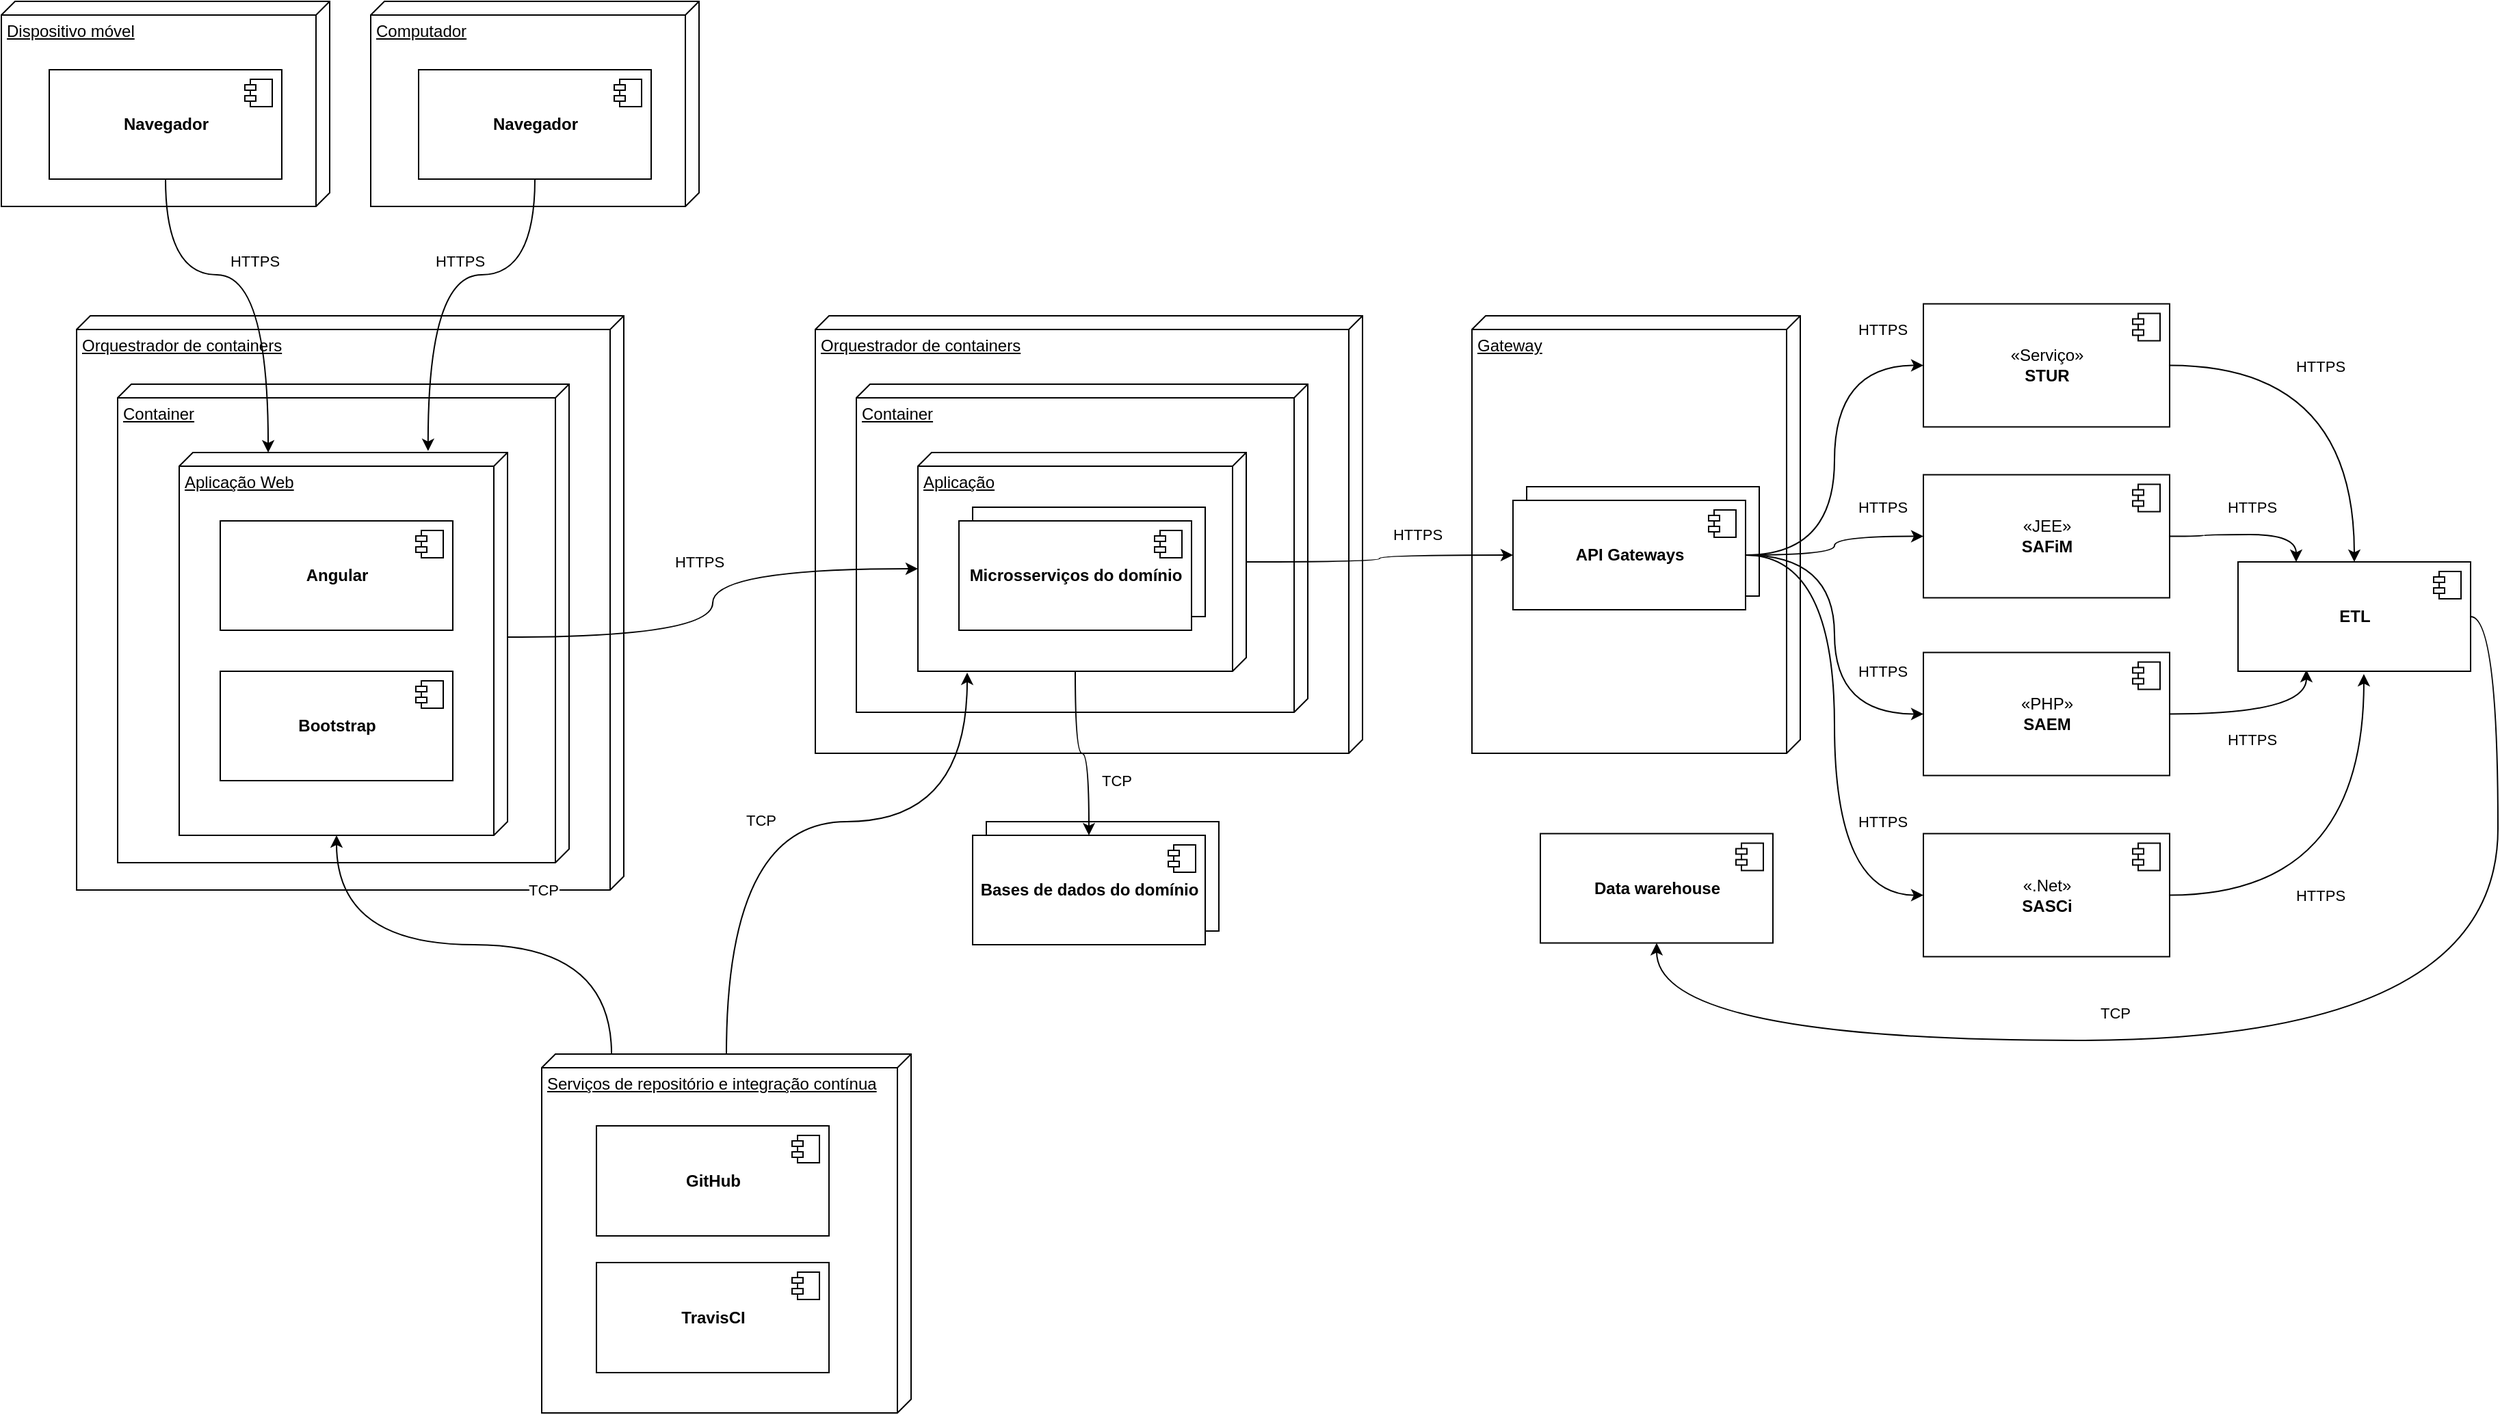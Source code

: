 <mxfile version="13.7.3" type="github">
  <diagram id="mJ1ErPQNQp4oXvshqy3S" name="Page-1">
    <mxGraphModel dx="2272" dy="-299" grid="1" gridSize="10" guides="1" tooltips="1" connect="1" arrows="1" fold="1" page="1" pageScale="1" pageWidth="850" pageHeight="1100" math="0" shadow="0">
      <root>
        <mxCell id="0" />
        <mxCell id="1" parent="0" />
        <mxCell id="CDEqd4qP3L8wnWl6k5IC-154" value="Serviços de repositório e integração contínua" style="verticalAlign=top;align=left;spacingTop=8;spacingLeft=2;spacingRight=12;shape=cube;size=10;direction=south;fontStyle=4;html=1;" vertex="1" parent="1">
          <mxGeometry x="290" y="2920" width="270" height="262.5" as="geometry" />
        </mxCell>
        <mxCell id="CDEqd4qP3L8wnWl6k5IC-107" value="Orquestrador de containers" style="verticalAlign=top;align=left;spacingTop=8;spacingLeft=2;spacingRight=12;shape=cube;size=10;direction=south;fontStyle=4;html=1;" vertex="1" parent="1">
          <mxGeometry x="-50" y="2380" width="400" height="420" as="geometry" />
        </mxCell>
        <mxCell id="CDEqd4qP3L8wnWl6k5IC-121" value="Container" style="verticalAlign=top;align=left;spacingTop=8;spacingLeft=2;spacingRight=12;shape=cube;size=10;direction=south;fontStyle=4;html=1;" vertex="1" parent="1">
          <mxGeometry x="-20" y="2430" width="330" height="350" as="geometry" />
        </mxCell>
        <mxCell id="CDEqd4qP3L8wnWl6k5IC-103" value="Dispositivo móvel" style="verticalAlign=top;align=left;spacingTop=8;spacingLeft=2;spacingRight=12;shape=cube;size=10;direction=south;fontStyle=4;html=1;" vertex="1" parent="1">
          <mxGeometry x="-105" y="2150" width="240" height="150" as="geometry" />
        </mxCell>
        <mxCell id="CDEqd4qP3L8wnWl6k5IC-157" style="edgeStyle=orthogonalEdgeStyle;rounded=0;orthogonalLoop=1;jettySize=auto;html=1;entryX=0;entryY=0.729;entryDx=0;entryDy=0;entryPerimeter=0;curved=1;" edge="1" parent="1" source="CDEqd4qP3L8wnWl6k5IC-101" target="CDEqd4qP3L8wnWl6k5IC-115">
          <mxGeometry relative="1" as="geometry">
            <Array as="points">
              <mxPoint x="15" y="2350" />
              <mxPoint x="90" y="2350" />
            </Array>
          </mxGeometry>
        </mxCell>
        <mxCell id="CDEqd4qP3L8wnWl6k5IC-159" value="HTTPS" style="edgeLabel;html=1;align=center;verticalAlign=middle;resizable=0;points=[];" vertex="1" connectable="0" parent="CDEqd4qP3L8wnWl6k5IC-157">
          <mxGeometry x="-0.105" y="-8" relative="1" as="geometry">
            <mxPoint x="12" y="-18" as="offset" />
          </mxGeometry>
        </mxCell>
        <mxCell id="CDEqd4qP3L8wnWl6k5IC-101" value="&lt;b&gt;Navegador&lt;/b&gt;" style="html=1;dropTarget=0;" vertex="1" parent="1">
          <mxGeometry x="-70" y="2200" width="170" height="80" as="geometry" />
        </mxCell>
        <mxCell id="CDEqd4qP3L8wnWl6k5IC-102" value="" style="shape=component;jettyWidth=8;jettyHeight=4;" vertex="1" parent="CDEqd4qP3L8wnWl6k5IC-101">
          <mxGeometry x="1" width="20" height="20" relative="1" as="geometry">
            <mxPoint x="-27" y="7" as="offset" />
          </mxGeometry>
        </mxCell>
        <mxCell id="CDEqd4qP3L8wnWl6k5IC-104" value="Computador" style="verticalAlign=top;align=left;spacingTop=8;spacingLeft=2;spacingRight=12;shape=cube;size=10;direction=south;fontStyle=4;html=1;" vertex="1" parent="1">
          <mxGeometry x="165" y="2150" width="240" height="150" as="geometry" />
        </mxCell>
        <mxCell id="CDEqd4qP3L8wnWl6k5IC-158" style="edgeStyle=orthogonalEdgeStyle;curved=1;rounded=0;orthogonalLoop=1;jettySize=auto;html=1;entryX=-0.004;entryY=0.242;entryDx=0;entryDy=0;entryPerimeter=0;" edge="1" parent="1" source="CDEqd4qP3L8wnWl6k5IC-105" target="CDEqd4qP3L8wnWl6k5IC-115">
          <mxGeometry relative="1" as="geometry">
            <Array as="points">
              <mxPoint x="285" y="2350" />
              <mxPoint x="207" y="2350" />
            </Array>
          </mxGeometry>
        </mxCell>
        <mxCell id="CDEqd4qP3L8wnWl6k5IC-105" value="&lt;b&gt;Navegador&lt;/b&gt;" style="html=1;dropTarget=0;" vertex="1" parent="1">
          <mxGeometry x="200" y="2200" width="170" height="80" as="geometry" />
        </mxCell>
        <mxCell id="CDEqd4qP3L8wnWl6k5IC-106" value="" style="shape=component;jettyWidth=8;jettyHeight=4;" vertex="1" parent="CDEqd4qP3L8wnWl6k5IC-105">
          <mxGeometry x="1" width="20" height="20" relative="1" as="geometry">
            <mxPoint x="-27" y="7" as="offset" />
          </mxGeometry>
        </mxCell>
        <mxCell id="CDEqd4qP3L8wnWl6k5IC-115" value="Aplicação Web" style="verticalAlign=top;align=left;spacingTop=8;spacingLeft=2;spacingRight=12;shape=cube;size=10;direction=south;fontStyle=4;html=1;" vertex="1" parent="1">
          <mxGeometry x="25" y="2480" width="240" height="280" as="geometry" />
        </mxCell>
        <mxCell id="CDEqd4qP3L8wnWl6k5IC-116" value="&lt;b&gt;Angular&lt;/b&gt;" style="html=1;dropTarget=0;" vertex="1" parent="1">
          <mxGeometry x="55" y="2530" width="170" height="80" as="geometry" />
        </mxCell>
        <mxCell id="CDEqd4qP3L8wnWl6k5IC-117" value="" style="shape=component;jettyWidth=8;jettyHeight=4;" vertex="1" parent="CDEqd4qP3L8wnWl6k5IC-116">
          <mxGeometry x="1" width="20" height="20" relative="1" as="geometry">
            <mxPoint x="-27" y="7" as="offset" />
          </mxGeometry>
        </mxCell>
        <mxCell id="CDEqd4qP3L8wnWl6k5IC-119" value="&lt;b&gt;Bootstrap&lt;/b&gt;" style="html=1;dropTarget=0;" vertex="1" parent="1">
          <mxGeometry x="55" y="2640" width="170" height="80" as="geometry" />
        </mxCell>
        <mxCell id="CDEqd4qP3L8wnWl6k5IC-120" value="" style="shape=component;jettyWidth=8;jettyHeight=4;" vertex="1" parent="CDEqd4qP3L8wnWl6k5IC-119">
          <mxGeometry x="1" width="20" height="20" relative="1" as="geometry">
            <mxPoint x="-27" y="7" as="offset" />
          </mxGeometry>
        </mxCell>
        <mxCell id="CDEqd4qP3L8wnWl6k5IC-123" value="Orquestrador de containers" style="verticalAlign=top;align=left;spacingTop=8;spacingLeft=2;spacingRight=12;shape=cube;size=10;direction=south;fontStyle=4;html=1;" vertex="1" parent="1">
          <mxGeometry x="490" y="2380" width="400" height="320" as="geometry" />
        </mxCell>
        <mxCell id="CDEqd4qP3L8wnWl6k5IC-124" value="Container" style="verticalAlign=top;align=left;spacingTop=8;spacingLeft=2;spacingRight=12;shape=cube;size=10;direction=south;fontStyle=4;html=1;" vertex="1" parent="1">
          <mxGeometry x="520" y="2430" width="330" height="240" as="geometry" />
        </mxCell>
        <mxCell id="CDEqd4qP3L8wnWl6k5IC-125" value="Aplicação" style="verticalAlign=top;align=left;spacingTop=8;spacingLeft=2;spacingRight=12;shape=cube;size=10;direction=south;fontStyle=4;html=1;" vertex="1" parent="1">
          <mxGeometry x="565" y="2480" width="240" height="160" as="geometry" />
        </mxCell>
        <mxCell id="CDEqd4qP3L8wnWl6k5IC-130" value="Gateway" style="verticalAlign=top;align=left;spacingTop=8;spacingLeft=2;spacingRight=12;shape=cube;size=10;direction=south;fontStyle=4;html=1;" vertex="1" parent="1">
          <mxGeometry x="970" y="2380" width="240" height="320" as="geometry" />
        </mxCell>
        <mxCell id="CDEqd4qP3L8wnWl6k5IC-133" value="" style="html=1;dropTarget=0;" vertex="1" parent="1">
          <mxGeometry x="605" y="2520" width="170" height="80" as="geometry" />
        </mxCell>
        <mxCell id="CDEqd4qP3L8wnWl6k5IC-126" value="&lt;b&gt;Microsserviços do domínio&lt;/b&gt;" style="html=1;dropTarget=0;" vertex="1" parent="1">
          <mxGeometry x="595" y="2530" width="170" height="80" as="geometry" />
        </mxCell>
        <mxCell id="CDEqd4qP3L8wnWl6k5IC-127" value="" style="shape=component;jettyWidth=8;jettyHeight=4;" vertex="1" parent="CDEqd4qP3L8wnWl6k5IC-126">
          <mxGeometry x="1" width="20" height="20" relative="1" as="geometry">
            <mxPoint x="-27" y="7" as="offset" />
          </mxGeometry>
        </mxCell>
        <mxCell id="CDEqd4qP3L8wnWl6k5IC-135" value="" style="html=1;dropTarget=0;" vertex="1" parent="1">
          <mxGeometry x="615" y="2750" width="170" height="80" as="geometry" />
        </mxCell>
        <mxCell id="CDEqd4qP3L8wnWl6k5IC-128" value="&lt;b&gt;Bases de dados do domínio&lt;/b&gt;" style="html=1;dropTarget=0;" vertex="1" parent="1">
          <mxGeometry x="605" y="2760" width="170" height="80" as="geometry" />
        </mxCell>
        <mxCell id="CDEqd4qP3L8wnWl6k5IC-129" value="" style="shape=component;jettyWidth=8;jettyHeight=4;" vertex="1" parent="CDEqd4qP3L8wnWl6k5IC-128">
          <mxGeometry x="1" width="20" height="20" relative="1" as="geometry">
            <mxPoint x="-27" y="7" as="offset" />
          </mxGeometry>
        </mxCell>
        <mxCell id="CDEqd4qP3L8wnWl6k5IC-137" value="" style="html=1;dropTarget=0;" vertex="1" parent="1">
          <mxGeometry x="1010" y="2505" width="170" height="80" as="geometry" />
        </mxCell>
        <mxCell id="CDEqd4qP3L8wnWl6k5IC-165" style="edgeStyle=orthogonalEdgeStyle;curved=1;rounded=0;orthogonalLoop=1;jettySize=auto;html=1;entryX=0;entryY=0.5;entryDx=0;entryDy=0;" edge="1" parent="1" source="CDEqd4qP3L8wnWl6k5IC-131" target="CDEqd4qP3L8wnWl6k5IC-145">
          <mxGeometry relative="1" as="geometry" />
        </mxCell>
        <mxCell id="CDEqd4qP3L8wnWl6k5IC-166" style="edgeStyle=orthogonalEdgeStyle;curved=1;rounded=0;orthogonalLoop=1;jettySize=auto;html=1;" edge="1" parent="1" source="CDEqd4qP3L8wnWl6k5IC-131" target="CDEqd4qP3L8wnWl6k5IC-139">
          <mxGeometry relative="1" as="geometry" />
        </mxCell>
        <mxCell id="CDEqd4qP3L8wnWl6k5IC-167" style="edgeStyle=orthogonalEdgeStyle;curved=1;rounded=0;orthogonalLoop=1;jettySize=auto;html=1;entryX=0;entryY=0.5;entryDx=0;entryDy=0;" edge="1" parent="1" source="CDEqd4qP3L8wnWl6k5IC-131" target="CDEqd4qP3L8wnWl6k5IC-141">
          <mxGeometry relative="1" as="geometry" />
        </mxCell>
        <mxCell id="CDEqd4qP3L8wnWl6k5IC-168" style="edgeStyle=orthogonalEdgeStyle;curved=1;rounded=0;orthogonalLoop=1;jettySize=auto;html=1;entryX=0;entryY=0.5;entryDx=0;entryDy=0;" edge="1" parent="1" source="CDEqd4qP3L8wnWl6k5IC-131" target="CDEqd4qP3L8wnWl6k5IC-143">
          <mxGeometry relative="1" as="geometry" />
        </mxCell>
        <mxCell id="CDEqd4qP3L8wnWl6k5IC-169" value="HTTPS" style="edgeLabel;html=1;align=center;verticalAlign=middle;resizable=0;points=[];" vertex="1" connectable="0" parent="CDEqd4qP3L8wnWl6k5IC-168">
          <mxGeometry x="0.383" y="11" relative="1" as="geometry">
            <mxPoint x="24" y="-2" as="offset" />
          </mxGeometry>
        </mxCell>
        <mxCell id="CDEqd4qP3L8wnWl6k5IC-131" value="&lt;b&gt;API Gateways&lt;/b&gt;" style="html=1;dropTarget=0;" vertex="1" parent="1">
          <mxGeometry x="1000" y="2515" width="170" height="80" as="geometry" />
        </mxCell>
        <mxCell id="CDEqd4qP3L8wnWl6k5IC-132" value="" style="shape=component;jettyWidth=8;jettyHeight=4;" vertex="1" parent="CDEqd4qP3L8wnWl6k5IC-131">
          <mxGeometry x="1" width="20" height="20" relative="1" as="geometry">
            <mxPoint x="-27" y="7" as="offset" />
          </mxGeometry>
        </mxCell>
        <mxCell id="CDEqd4qP3L8wnWl6k5IC-182" style="edgeStyle=orthogonalEdgeStyle;curved=1;rounded=0;orthogonalLoop=1;jettySize=auto;html=1;entryX=0.25;entryY=0;entryDx=0;entryDy=0;" edge="1" parent="1" source="CDEqd4qP3L8wnWl6k5IC-139" target="CDEqd4qP3L8wnWl6k5IC-177">
          <mxGeometry relative="1" as="geometry" />
        </mxCell>
        <mxCell id="CDEqd4qP3L8wnWl6k5IC-139" value="«JEE»&lt;br&gt;&lt;b&gt;SAFiM&lt;/b&gt;" style="html=1;dropTarget=0;" vertex="1" parent="1">
          <mxGeometry x="1300" y="2496.25" width="180" height="90" as="geometry" />
        </mxCell>
        <mxCell id="CDEqd4qP3L8wnWl6k5IC-140" value="" style="shape=component;jettyWidth=8;jettyHeight=4;" vertex="1" parent="CDEqd4qP3L8wnWl6k5IC-139">
          <mxGeometry x="1" width="20" height="20" relative="1" as="geometry">
            <mxPoint x="-27" y="7" as="offset" />
          </mxGeometry>
        </mxCell>
        <mxCell id="CDEqd4qP3L8wnWl6k5IC-181" style="edgeStyle=orthogonalEdgeStyle;curved=1;rounded=0;orthogonalLoop=1;jettySize=auto;html=1;entryX=0.294;entryY=0.988;entryDx=0;entryDy=0;entryPerimeter=0;" edge="1" parent="1" source="CDEqd4qP3L8wnWl6k5IC-141" target="CDEqd4qP3L8wnWl6k5IC-177">
          <mxGeometry relative="1" as="geometry" />
        </mxCell>
        <mxCell id="CDEqd4qP3L8wnWl6k5IC-141" value="«PHP»&lt;br&gt;&lt;b&gt;SAEM&lt;/b&gt;" style="html=1;dropTarget=0;" vertex="1" parent="1">
          <mxGeometry x="1300" y="2626.25" width="180" height="90" as="geometry" />
        </mxCell>
        <mxCell id="CDEqd4qP3L8wnWl6k5IC-142" value="" style="shape=component;jettyWidth=8;jettyHeight=4;" vertex="1" parent="CDEqd4qP3L8wnWl6k5IC-141">
          <mxGeometry x="1" width="20" height="20" relative="1" as="geometry">
            <mxPoint x="-27" y="7" as="offset" />
          </mxGeometry>
        </mxCell>
        <mxCell id="CDEqd4qP3L8wnWl6k5IC-180" style="edgeStyle=orthogonalEdgeStyle;curved=1;rounded=0;orthogonalLoop=1;jettySize=auto;html=1;entryX=0.541;entryY=1.025;entryDx=0;entryDy=0;entryPerimeter=0;" edge="1" parent="1" source="CDEqd4qP3L8wnWl6k5IC-143" target="CDEqd4qP3L8wnWl6k5IC-177">
          <mxGeometry relative="1" as="geometry" />
        </mxCell>
        <mxCell id="CDEqd4qP3L8wnWl6k5IC-143" value="«.Net»&lt;br&gt;&lt;b&gt;SASCi&lt;/b&gt;" style="html=1;dropTarget=0;" vertex="1" parent="1">
          <mxGeometry x="1300" y="2758.75" width="180" height="90" as="geometry" />
        </mxCell>
        <mxCell id="CDEqd4qP3L8wnWl6k5IC-144" value="" style="shape=component;jettyWidth=8;jettyHeight=4;" vertex="1" parent="CDEqd4qP3L8wnWl6k5IC-143">
          <mxGeometry x="1" width="20" height="20" relative="1" as="geometry">
            <mxPoint x="-27" y="7" as="offset" />
          </mxGeometry>
        </mxCell>
        <mxCell id="CDEqd4qP3L8wnWl6k5IC-179" style="edgeStyle=orthogonalEdgeStyle;curved=1;rounded=0;orthogonalLoop=1;jettySize=auto;html=1;" edge="1" parent="1" source="CDEqd4qP3L8wnWl6k5IC-145" target="CDEqd4qP3L8wnWl6k5IC-177">
          <mxGeometry relative="1" as="geometry" />
        </mxCell>
        <mxCell id="CDEqd4qP3L8wnWl6k5IC-183" value="HTTPS" style="edgeLabel;html=1;align=center;verticalAlign=middle;resizable=0;points=[];" vertex="1" connectable="0" parent="CDEqd4qP3L8wnWl6k5IC-179">
          <mxGeometry x="-0.397" y="-26" relative="1" as="geometry">
            <mxPoint x="26" y="-26.05" as="offset" />
          </mxGeometry>
        </mxCell>
        <mxCell id="CDEqd4qP3L8wnWl6k5IC-145" value="«Serviço»&lt;br&gt;&lt;b&gt;STUR&lt;/b&gt;" style="html=1;dropTarget=0;" vertex="1" parent="1">
          <mxGeometry x="1300" y="2371.25" width="180" height="90" as="geometry" />
        </mxCell>
        <mxCell id="CDEqd4qP3L8wnWl6k5IC-146" value="" style="shape=component;jettyWidth=8;jettyHeight=4;" vertex="1" parent="CDEqd4qP3L8wnWl6k5IC-145">
          <mxGeometry x="1" width="20" height="20" relative="1" as="geometry">
            <mxPoint x="-27" y="7" as="offset" />
          </mxGeometry>
        </mxCell>
        <mxCell id="CDEqd4qP3L8wnWl6k5IC-147" value="&lt;b&gt;Data warehouse&lt;/b&gt;" style="html=1;dropTarget=0;" vertex="1" parent="1">
          <mxGeometry x="1020" y="2758.75" width="170" height="80" as="geometry" />
        </mxCell>
        <mxCell id="CDEqd4qP3L8wnWl6k5IC-148" value="" style="shape=component;jettyWidth=8;jettyHeight=4;" vertex="1" parent="CDEqd4qP3L8wnWl6k5IC-147">
          <mxGeometry x="1" width="20" height="20" relative="1" as="geometry">
            <mxPoint x="-27" y="7" as="offset" />
          </mxGeometry>
        </mxCell>
        <mxCell id="CDEqd4qP3L8wnWl6k5IC-150" value="&lt;b&gt;GitHub&lt;/b&gt;" style="html=1;dropTarget=0;" vertex="1" parent="1">
          <mxGeometry x="330" y="2972.5" width="170" height="80.5" as="geometry" />
        </mxCell>
        <mxCell id="CDEqd4qP3L8wnWl6k5IC-151" value="" style="shape=component;jettyWidth=8;jettyHeight=4;" vertex="1" parent="CDEqd4qP3L8wnWl6k5IC-150">
          <mxGeometry x="1" width="20" height="20" relative="1" as="geometry">
            <mxPoint x="-27" y="7" as="offset" />
          </mxGeometry>
        </mxCell>
        <mxCell id="CDEqd4qP3L8wnWl6k5IC-155" value="&lt;b&gt;TravisCI&lt;/b&gt;" style="html=1;dropTarget=0;" vertex="1" parent="1">
          <mxGeometry x="330" y="3072.5" width="170" height="80.5" as="geometry" />
        </mxCell>
        <mxCell id="CDEqd4qP3L8wnWl6k5IC-156" value="" style="shape=component;jettyWidth=8;jettyHeight=4;" vertex="1" parent="CDEqd4qP3L8wnWl6k5IC-155">
          <mxGeometry x="1" width="20" height="20" relative="1" as="geometry">
            <mxPoint x="-27" y="7" as="offset" />
          </mxGeometry>
        </mxCell>
        <mxCell id="CDEqd4qP3L8wnWl6k5IC-160" value="HTTPS" style="edgeLabel;html=1;align=center;verticalAlign=middle;resizable=0;points=[];" vertex="1" connectable="0" parent="1">
          <mxGeometry x="230" y="2340" as="geometry" />
        </mxCell>
        <mxCell id="CDEqd4qP3L8wnWl6k5IC-161" style="edgeStyle=orthogonalEdgeStyle;curved=1;rounded=0;orthogonalLoop=1;jettySize=auto;html=1;exitX=0;exitY=0;exitDx=135;exitDy=0;exitPerimeter=0;entryX=0;entryY=0;entryDx=85;entryDy=240;entryPerimeter=0;" edge="1" parent="1" source="CDEqd4qP3L8wnWl6k5IC-115" target="CDEqd4qP3L8wnWl6k5IC-125">
          <mxGeometry relative="1" as="geometry" />
        </mxCell>
        <mxCell id="CDEqd4qP3L8wnWl6k5IC-162" value="HTTPS" style="edgeLabel;html=1;align=center;verticalAlign=middle;resizable=0;points=[];" vertex="1" connectable="0" parent="CDEqd4qP3L8wnWl6k5IC-161">
          <mxGeometry x="0.388" y="-6" relative="1" as="geometry">
            <mxPoint x="-53" y="-11" as="offset" />
          </mxGeometry>
        </mxCell>
        <mxCell id="CDEqd4qP3L8wnWl6k5IC-163" style="edgeStyle=orthogonalEdgeStyle;curved=1;rounded=0;orthogonalLoop=1;jettySize=auto;html=1;" edge="1" parent="1" source="CDEqd4qP3L8wnWl6k5IC-125" target="CDEqd4qP3L8wnWl6k5IC-131">
          <mxGeometry relative="1" as="geometry" />
        </mxCell>
        <mxCell id="CDEqd4qP3L8wnWl6k5IC-164" value="HTTPS" style="edgeLabel;html=1;align=center;verticalAlign=middle;resizable=0;points=[];" vertex="1" connectable="0" parent="CDEqd4qP3L8wnWl6k5IC-163">
          <mxGeometry x="0.34" y="-1" relative="1" as="geometry">
            <mxPoint x="-4" y="-16" as="offset" />
          </mxGeometry>
        </mxCell>
        <mxCell id="CDEqd4qP3L8wnWl6k5IC-170" value="HTTPS" style="edgeLabel;html=1;align=center;verticalAlign=middle;resizable=0;points=[];" vertex="1" connectable="0" parent="1">
          <mxGeometry x="1270" y="2640" as="geometry" />
        </mxCell>
        <mxCell id="CDEqd4qP3L8wnWl6k5IC-171" value="HTTPS" style="edgeLabel;html=1;align=center;verticalAlign=middle;resizable=0;points=[];" vertex="1" connectable="0" parent="1">
          <mxGeometry x="1270" y="2520" as="geometry" />
        </mxCell>
        <mxCell id="CDEqd4qP3L8wnWl6k5IC-172" value="HTTPS" style="edgeLabel;html=1;align=center;verticalAlign=middle;resizable=0;points=[];" vertex="1" connectable="0" parent="1">
          <mxGeometry x="1270" y="2390" as="geometry" />
        </mxCell>
        <mxCell id="CDEqd4qP3L8wnWl6k5IC-187" style="edgeStyle=orthogonalEdgeStyle;curved=1;rounded=0;orthogonalLoop=1;jettySize=auto;html=1;entryX=0.5;entryY=1;entryDx=0;entryDy=0;" edge="1" parent="1" source="CDEqd4qP3L8wnWl6k5IC-177" target="CDEqd4qP3L8wnWl6k5IC-147">
          <mxGeometry relative="1" as="geometry">
            <Array as="points">
              <mxPoint x="1720" y="2600" />
              <mxPoint x="1720" y="2910" />
              <mxPoint x="1105" y="2910" />
            </Array>
          </mxGeometry>
        </mxCell>
        <mxCell id="CDEqd4qP3L8wnWl6k5IC-188" value="TCP" style="edgeLabel;html=1;align=center;verticalAlign=middle;resizable=0;points=[];" vertex="1" connectable="0" parent="CDEqd4qP3L8wnWl6k5IC-187">
          <mxGeometry x="0.177" y="2" relative="1" as="geometry">
            <mxPoint x="-12" y="-22" as="offset" />
          </mxGeometry>
        </mxCell>
        <mxCell id="CDEqd4qP3L8wnWl6k5IC-177" value="&lt;b&gt;ETL&lt;/b&gt;" style="html=1;dropTarget=0;" vertex="1" parent="1">
          <mxGeometry x="1530" y="2560" width="170" height="80" as="geometry" />
        </mxCell>
        <mxCell id="CDEqd4qP3L8wnWl6k5IC-178" value="" style="shape=component;jettyWidth=8;jettyHeight=4;" vertex="1" parent="CDEqd4qP3L8wnWl6k5IC-177">
          <mxGeometry x="1" width="20" height="20" relative="1" as="geometry">
            <mxPoint x="-27" y="7" as="offset" />
          </mxGeometry>
        </mxCell>
        <mxCell id="CDEqd4qP3L8wnWl6k5IC-184" value="HTTPS" style="edgeLabel;html=1;align=center;verticalAlign=middle;resizable=0;points=[];" vertex="1" connectable="0" parent="1">
          <mxGeometry x="1540" y="2520" as="geometry" />
        </mxCell>
        <mxCell id="CDEqd4qP3L8wnWl6k5IC-185" value="HTTPS" style="edgeLabel;html=1;align=center;verticalAlign=middle;resizable=0;points=[];" vertex="1" connectable="0" parent="1">
          <mxGeometry x="1540" y="2690" as="geometry" />
        </mxCell>
        <mxCell id="CDEqd4qP3L8wnWl6k5IC-186" value="HTTPS" style="edgeLabel;html=1;align=center;verticalAlign=middle;resizable=0;points=[];" vertex="1" connectable="0" parent="1">
          <mxGeometry x="1590" y="2803.75" as="geometry" />
        </mxCell>
        <mxCell id="CDEqd4qP3L8wnWl6k5IC-190" style="edgeStyle=orthogonalEdgeStyle;curved=1;rounded=0;orthogonalLoop=1;jettySize=auto;html=1;exitX=0;exitY=0;exitDx=160;exitDy=125;exitPerimeter=0;" edge="1" parent="1" source="CDEqd4qP3L8wnWl6k5IC-125" target="CDEqd4qP3L8wnWl6k5IC-128">
          <mxGeometry relative="1" as="geometry" />
        </mxCell>
        <mxCell id="CDEqd4qP3L8wnWl6k5IC-191" value="TCP" style="edgeLabel;html=1;align=center;verticalAlign=middle;resizable=0;points=[];" vertex="1" connectable="0" parent="CDEqd4qP3L8wnWl6k5IC-190">
          <mxGeometry x="0.369" relative="1" as="geometry">
            <mxPoint x="20" y="1" as="offset" />
          </mxGeometry>
        </mxCell>
        <mxCell id="CDEqd4qP3L8wnWl6k5IC-195" style="edgeStyle=orthogonalEdgeStyle;curved=1;rounded=0;orthogonalLoop=1;jettySize=auto;html=1;entryX=1.006;entryY=0.85;entryDx=0;entryDy=0;entryPerimeter=0;" edge="1" parent="1" source="CDEqd4qP3L8wnWl6k5IC-154" target="CDEqd4qP3L8wnWl6k5IC-125">
          <mxGeometry relative="1" as="geometry">
            <Array as="points">
              <mxPoint x="425" y="2750" />
              <mxPoint x="601" y="2750" />
            </Array>
          </mxGeometry>
        </mxCell>
        <mxCell id="CDEqd4qP3L8wnWl6k5IC-196" value="TCP" style="edgeLabel;html=1;align=center;verticalAlign=middle;resizable=0;points=[];" vertex="1" connectable="0" parent="CDEqd4qP3L8wnWl6k5IC-195">
          <mxGeometry x="0.068" y="1" relative="1" as="geometry">
            <mxPoint x="-48" as="offset" />
          </mxGeometry>
        </mxCell>
        <mxCell id="CDEqd4qP3L8wnWl6k5IC-192" style="edgeStyle=orthogonalEdgeStyle;curved=1;rounded=0;orthogonalLoop=1;jettySize=auto;html=1;entryX=0;entryY=0;entryDx=280;entryDy=125;entryPerimeter=0;exitX=0;exitY=0.811;exitDx=0;exitDy=0;exitPerimeter=0;" edge="1" parent="1" source="CDEqd4qP3L8wnWl6k5IC-154" target="CDEqd4qP3L8wnWl6k5IC-115">
          <mxGeometry relative="1" as="geometry" />
        </mxCell>
        <mxCell id="CDEqd4qP3L8wnWl6k5IC-193" value="TCP" style="edgeLabel;html=1;align=center;verticalAlign=middle;resizable=0;points=[];" vertex="1" connectable="0" parent="CDEqd4qP3L8wnWl6k5IC-192">
          <mxGeometry x="0.555" y="-40" relative="1" as="geometry">
            <mxPoint x="150" as="offset" />
          </mxGeometry>
        </mxCell>
      </root>
    </mxGraphModel>
  </diagram>
</mxfile>

